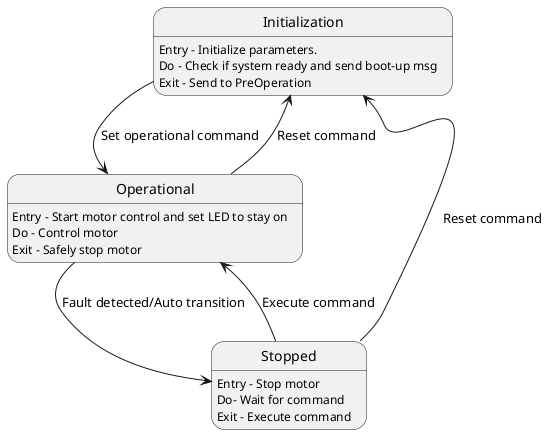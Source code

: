 @startuml HeatingCoolingDiagram

Initialization : Entry - Initialize parameters.
Initialization : Do - Check if system ready and send boot-up msg
Initialization : Exit - Send to PreOperation


Initialization --> Operational : Set operational command 
Operational : Entry - Start motor control and set LED to stay on
Operational : Do - Control motor
Operational : Exit - Safely stop motor
Operational --> Initialization : Reset command

state Stopped {
    Stopped : Entry - Stop motor
    Stopped : Do- Wait for command
    Stopped : Exit - Execute command
}

Operational --> Stopped : Fault detected/Auto transition
Stopped --> Initialization : Reset command
Stopped --> Operational : Execute command


@enduml